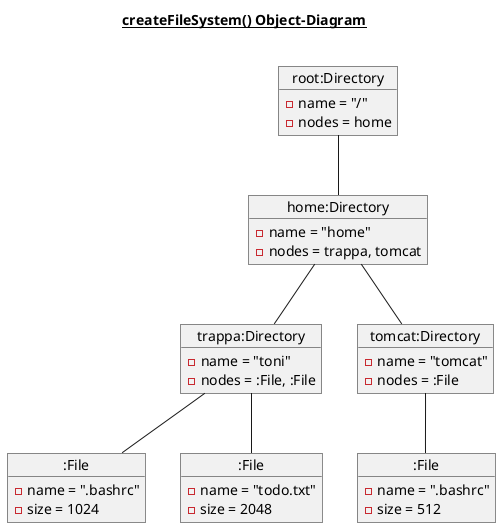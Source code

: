 @startuml

title __createFileSystem() Object-Diagram__\n

    object "root:Directory" as root {
       - name = "/"
       - nodes = home
    }

    object "home:Directory" as home {
       - name = "home"
       - nodes = trappa, tomcat
    }


    object "trappa:Directory" as trappa {
       - name = "toni"
       - nodes = :File, :File
    }

    object "tomcat:Directory" as tomcat {
       - name = "tomcat"
       - nodes = :File
    }

   object ":File" as bashrc_1024 {
      - name = ".bashrc"
      - size = 1024
   }

   object ":File" as todo_txt {
      - name = "todo.txt"
      - size = 2048
   }


   object ":File" as bashrc_512 {
      - name = ".bashrc"
      - size = 512
   }



    root -- home
    home -- trappa
    home -- tomcat
    trappa -- bashrc_1024
    trappa -- todo_txt
    tomcat -- bashrc_512

@enduml